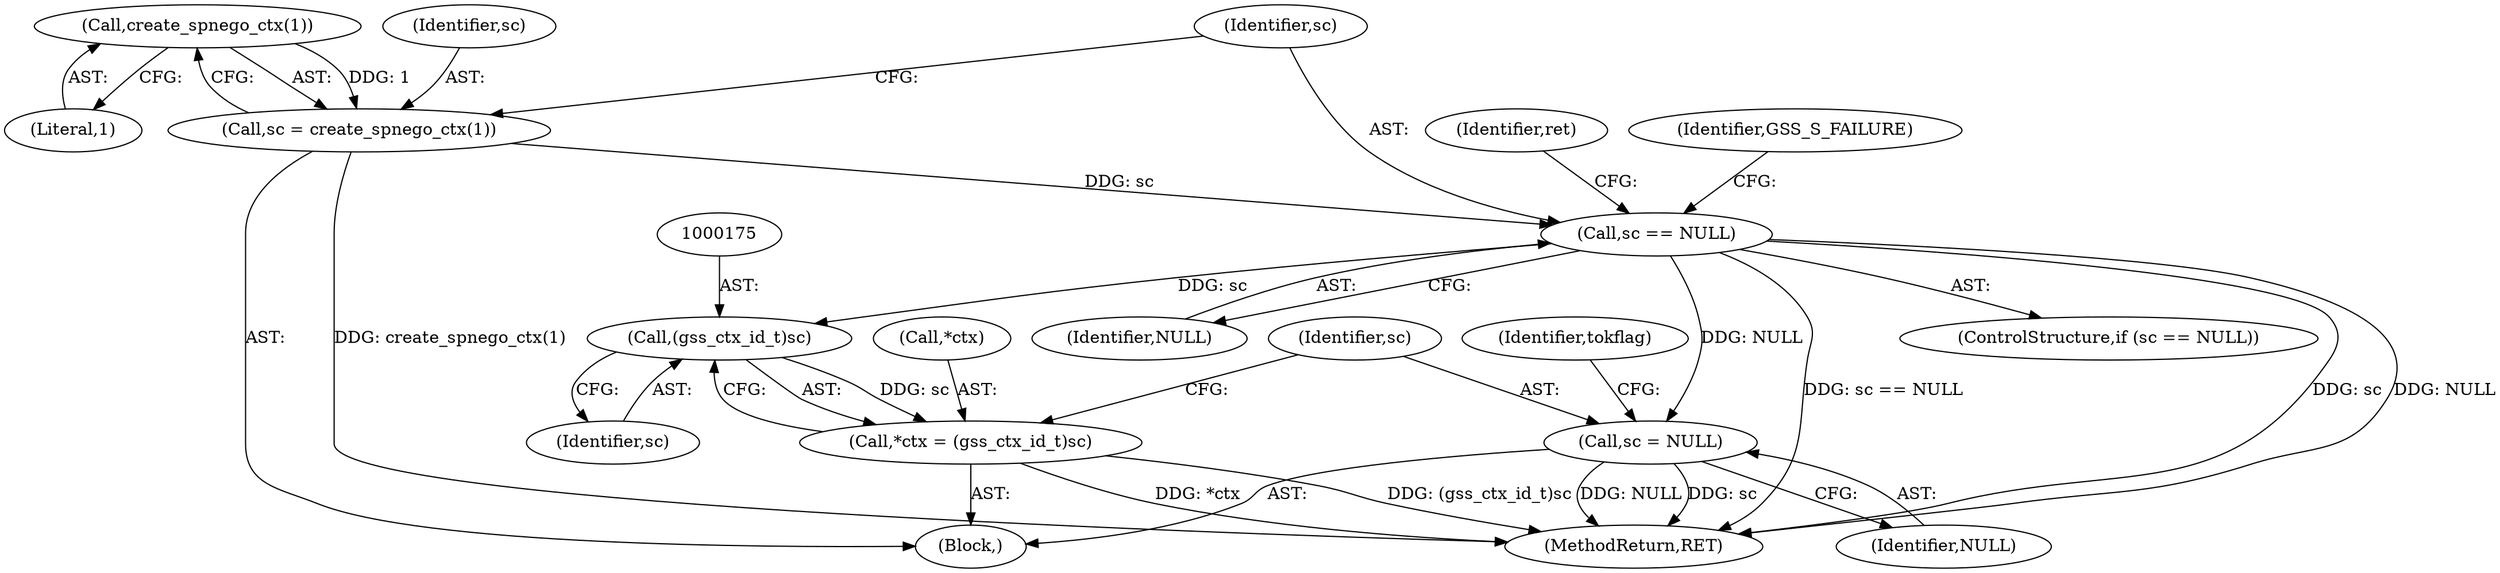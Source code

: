 digraph "0_krb5_b51b33f2bc5d1497ddf5bd107f791c101695000d_2@API" {
"1000115" [label="(Call,create_spnego_ctx(1))"];
"1000113" [label="(Call,sc = create_spnego_ctx(1))"];
"1000118" [label="(Call,sc == NULL)"];
"1000174" [label="(Call,(gss_ctx_id_t)sc)"];
"1000171" [label="(Call,*ctx = (gss_ctx_id_t)sc)"];
"1000177" [label="(Call,sc = NULL)"];
"1000177" [label="(Call,sc = NULL)"];
"1000176" [label="(Identifier,sc)"];
"1000114" [label="(Identifier,sc)"];
"1000116" [label="(Literal,1)"];
"1000117" [label="(ControlStructure,if (sc == NULL))"];
"1000171" [label="(Call,*ctx = (gss_ctx_id_t)sc)"];
"1000120" [label="(Identifier,NULL)"];
"1000115" [label="(Call,create_spnego_ctx(1))"];
"1000172" [label="(Call,*ctx)"];
"1000179" [label="(Identifier,NULL)"];
"1000193" [label="(MethodReturn,RET)"];
"1000182" [label="(Identifier,tokflag)"];
"1000107" [label="(Block,)"];
"1000119" [label="(Identifier,sc)"];
"1000174" [label="(Call,(gss_ctx_id_t)sc)"];
"1000178" [label="(Identifier,sc)"];
"1000124" [label="(Identifier,ret)"];
"1000118" [label="(Call,sc == NULL)"];
"1000113" [label="(Call,sc = create_spnego_ctx(1))"];
"1000122" [label="(Identifier,GSS_S_FAILURE)"];
"1000115" -> "1000113"  [label="AST: "];
"1000115" -> "1000116"  [label="CFG: "];
"1000116" -> "1000115"  [label="AST: "];
"1000113" -> "1000115"  [label="CFG: "];
"1000115" -> "1000113"  [label="DDG: 1"];
"1000113" -> "1000107"  [label="AST: "];
"1000114" -> "1000113"  [label="AST: "];
"1000119" -> "1000113"  [label="CFG: "];
"1000113" -> "1000193"  [label="DDG: create_spnego_ctx(1)"];
"1000113" -> "1000118"  [label="DDG: sc"];
"1000118" -> "1000117"  [label="AST: "];
"1000118" -> "1000120"  [label="CFG: "];
"1000119" -> "1000118"  [label="AST: "];
"1000120" -> "1000118"  [label="AST: "];
"1000122" -> "1000118"  [label="CFG: "];
"1000124" -> "1000118"  [label="CFG: "];
"1000118" -> "1000193"  [label="DDG: sc == NULL"];
"1000118" -> "1000193"  [label="DDG: sc"];
"1000118" -> "1000193"  [label="DDG: NULL"];
"1000118" -> "1000174"  [label="DDG: sc"];
"1000118" -> "1000177"  [label="DDG: NULL"];
"1000174" -> "1000171"  [label="AST: "];
"1000174" -> "1000176"  [label="CFG: "];
"1000175" -> "1000174"  [label="AST: "];
"1000176" -> "1000174"  [label="AST: "];
"1000171" -> "1000174"  [label="CFG: "];
"1000174" -> "1000171"  [label="DDG: sc"];
"1000171" -> "1000107"  [label="AST: "];
"1000172" -> "1000171"  [label="AST: "];
"1000178" -> "1000171"  [label="CFG: "];
"1000171" -> "1000193"  [label="DDG: *ctx"];
"1000171" -> "1000193"  [label="DDG: (gss_ctx_id_t)sc"];
"1000177" -> "1000107"  [label="AST: "];
"1000177" -> "1000179"  [label="CFG: "];
"1000178" -> "1000177"  [label="AST: "];
"1000179" -> "1000177"  [label="AST: "];
"1000182" -> "1000177"  [label="CFG: "];
"1000177" -> "1000193"  [label="DDG: sc"];
"1000177" -> "1000193"  [label="DDG: NULL"];
}
